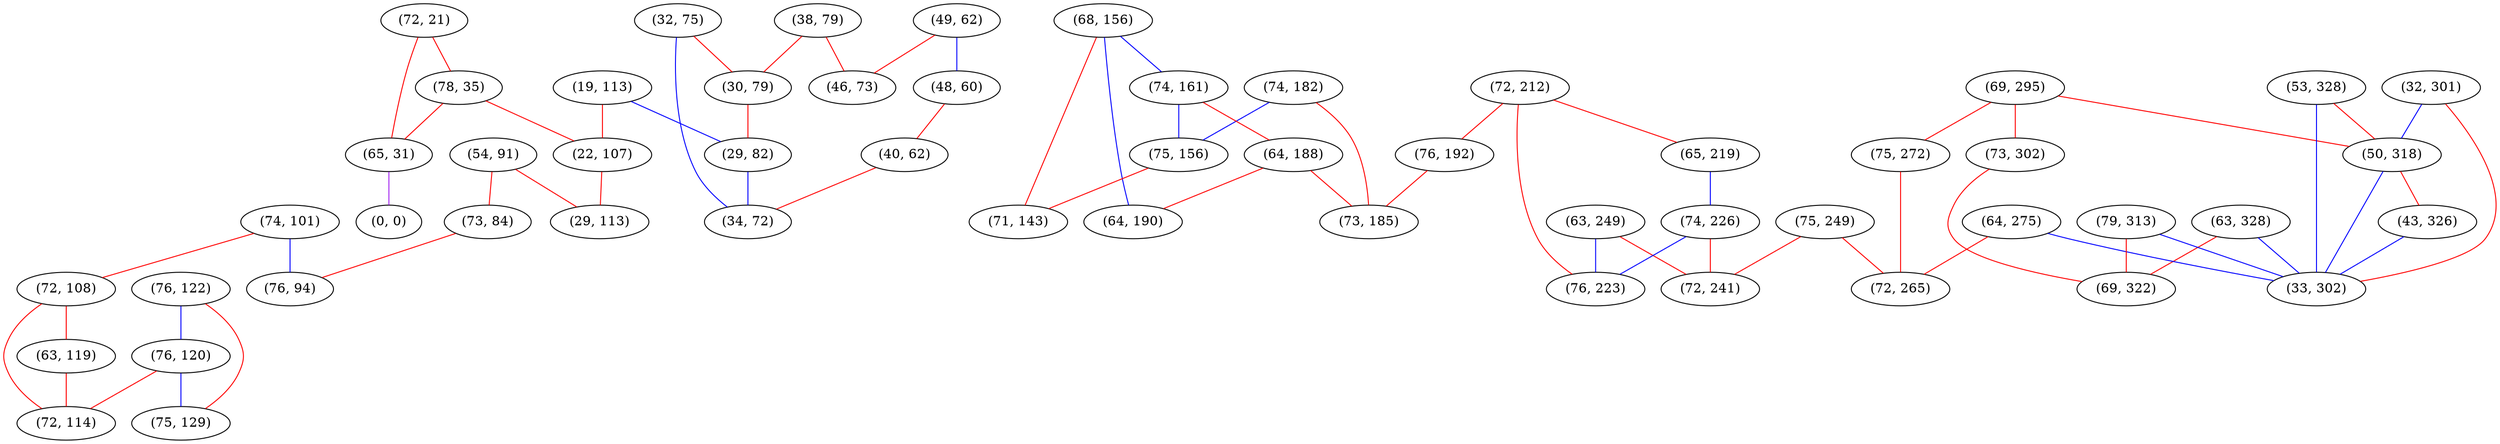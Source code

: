 graph "" {
"(74, 101)";
"(68, 156)";
"(63, 328)";
"(72, 108)";
"(54, 91)";
"(49, 62)";
"(69, 295)";
"(72, 21)";
"(53, 328)";
"(32, 75)";
"(63, 119)";
"(78, 35)";
"(75, 249)";
"(38, 79)";
"(65, 31)";
"(74, 182)";
"(30, 79)";
"(64, 275)";
"(19, 113)";
"(32, 301)";
"(72, 212)";
"(65, 219)";
"(76, 122)";
"(74, 161)";
"(63, 249)";
"(22, 107)";
"(74, 226)";
"(64, 188)";
"(75, 272)";
"(0, 0)";
"(73, 84)";
"(75, 156)";
"(48, 60)";
"(72, 265)";
"(40, 62)";
"(73, 302)";
"(50, 318)";
"(43, 326)";
"(29, 113)";
"(29, 82)";
"(71, 143)";
"(76, 120)";
"(79, 313)";
"(34, 72)";
"(76, 192)";
"(33, 302)";
"(76, 223)";
"(75, 129)";
"(76, 94)";
"(72, 241)";
"(64, 190)";
"(46, 73)";
"(69, 322)";
"(73, 185)";
"(72, 114)";
"(74, 101)" -- "(76, 94)"  [color=blue, key=0, weight=3];
"(74, 101)" -- "(72, 108)"  [color=red, key=0, weight=1];
"(68, 156)" -- "(64, 190)"  [color=blue, key=0, weight=3];
"(68, 156)" -- "(71, 143)"  [color=red, key=0, weight=1];
"(68, 156)" -- "(74, 161)"  [color=blue, key=0, weight=3];
"(63, 328)" -- "(33, 302)"  [color=blue, key=0, weight=3];
"(63, 328)" -- "(69, 322)"  [color=red, key=0, weight=1];
"(72, 108)" -- "(63, 119)"  [color=red, key=0, weight=1];
"(72, 108)" -- "(72, 114)"  [color=red, key=0, weight=1];
"(54, 91)" -- "(29, 113)"  [color=red, key=0, weight=1];
"(54, 91)" -- "(73, 84)"  [color=red, key=0, weight=1];
"(49, 62)" -- "(46, 73)"  [color=red, key=0, weight=1];
"(49, 62)" -- "(48, 60)"  [color=blue, key=0, weight=3];
"(69, 295)" -- "(75, 272)"  [color=red, key=0, weight=1];
"(69, 295)" -- "(50, 318)"  [color=red, key=0, weight=1];
"(69, 295)" -- "(73, 302)"  [color=red, key=0, weight=1];
"(72, 21)" -- "(78, 35)"  [color=red, key=0, weight=1];
"(72, 21)" -- "(65, 31)"  [color=red, key=0, weight=1];
"(53, 328)" -- "(50, 318)"  [color=red, key=0, weight=1];
"(53, 328)" -- "(33, 302)"  [color=blue, key=0, weight=3];
"(32, 75)" -- "(34, 72)"  [color=blue, key=0, weight=3];
"(32, 75)" -- "(30, 79)"  [color=red, key=0, weight=1];
"(63, 119)" -- "(72, 114)"  [color=red, key=0, weight=1];
"(78, 35)" -- "(22, 107)"  [color=red, key=0, weight=1];
"(78, 35)" -- "(65, 31)"  [color=red, key=0, weight=1];
"(75, 249)" -- "(72, 265)"  [color=red, key=0, weight=1];
"(75, 249)" -- "(72, 241)"  [color=red, key=0, weight=1];
"(38, 79)" -- "(46, 73)"  [color=red, key=0, weight=1];
"(38, 79)" -- "(30, 79)"  [color=red, key=0, weight=1];
"(65, 31)" -- "(0, 0)"  [color=purple, key=0, weight=4];
"(74, 182)" -- "(75, 156)"  [color=blue, key=0, weight=3];
"(74, 182)" -- "(73, 185)"  [color=red, key=0, weight=1];
"(30, 79)" -- "(29, 82)"  [color=red, key=0, weight=1];
"(64, 275)" -- "(72, 265)"  [color=red, key=0, weight=1];
"(64, 275)" -- "(33, 302)"  [color=blue, key=0, weight=3];
"(19, 113)" -- "(22, 107)"  [color=red, key=0, weight=1];
"(19, 113)" -- "(29, 82)"  [color=blue, key=0, weight=3];
"(32, 301)" -- "(50, 318)"  [color=blue, key=0, weight=3];
"(32, 301)" -- "(33, 302)"  [color=red, key=0, weight=1];
"(72, 212)" -- "(76, 223)"  [color=red, key=0, weight=1];
"(72, 212)" -- "(65, 219)"  [color=red, key=0, weight=1];
"(72, 212)" -- "(76, 192)"  [color=red, key=0, weight=1];
"(65, 219)" -- "(74, 226)"  [color=blue, key=0, weight=3];
"(76, 122)" -- "(75, 129)"  [color=red, key=0, weight=1];
"(76, 122)" -- "(76, 120)"  [color=blue, key=0, weight=3];
"(74, 161)" -- "(75, 156)"  [color=blue, key=0, weight=3];
"(74, 161)" -- "(64, 188)"  [color=red, key=0, weight=1];
"(63, 249)" -- "(72, 241)"  [color=red, key=0, weight=1];
"(63, 249)" -- "(76, 223)"  [color=blue, key=0, weight=3];
"(22, 107)" -- "(29, 113)"  [color=red, key=0, weight=1];
"(74, 226)" -- "(72, 241)"  [color=red, key=0, weight=1];
"(74, 226)" -- "(76, 223)"  [color=blue, key=0, weight=3];
"(64, 188)" -- "(64, 190)"  [color=red, key=0, weight=1];
"(64, 188)" -- "(73, 185)"  [color=red, key=0, weight=1];
"(75, 272)" -- "(72, 265)"  [color=red, key=0, weight=1];
"(73, 84)" -- "(76, 94)"  [color=red, key=0, weight=1];
"(75, 156)" -- "(71, 143)"  [color=red, key=0, weight=1];
"(48, 60)" -- "(40, 62)"  [color=red, key=0, weight=1];
"(40, 62)" -- "(34, 72)"  [color=red, key=0, weight=1];
"(73, 302)" -- "(69, 322)"  [color=red, key=0, weight=1];
"(50, 318)" -- "(33, 302)"  [color=blue, key=0, weight=3];
"(50, 318)" -- "(43, 326)"  [color=red, key=0, weight=1];
"(43, 326)" -- "(33, 302)"  [color=blue, key=0, weight=3];
"(29, 82)" -- "(34, 72)"  [color=blue, key=0, weight=3];
"(76, 120)" -- "(75, 129)"  [color=blue, key=0, weight=3];
"(76, 120)" -- "(72, 114)"  [color=red, key=0, weight=1];
"(79, 313)" -- "(33, 302)"  [color=blue, key=0, weight=3];
"(79, 313)" -- "(69, 322)"  [color=red, key=0, weight=1];
"(76, 192)" -- "(73, 185)"  [color=red, key=0, weight=1];
}
